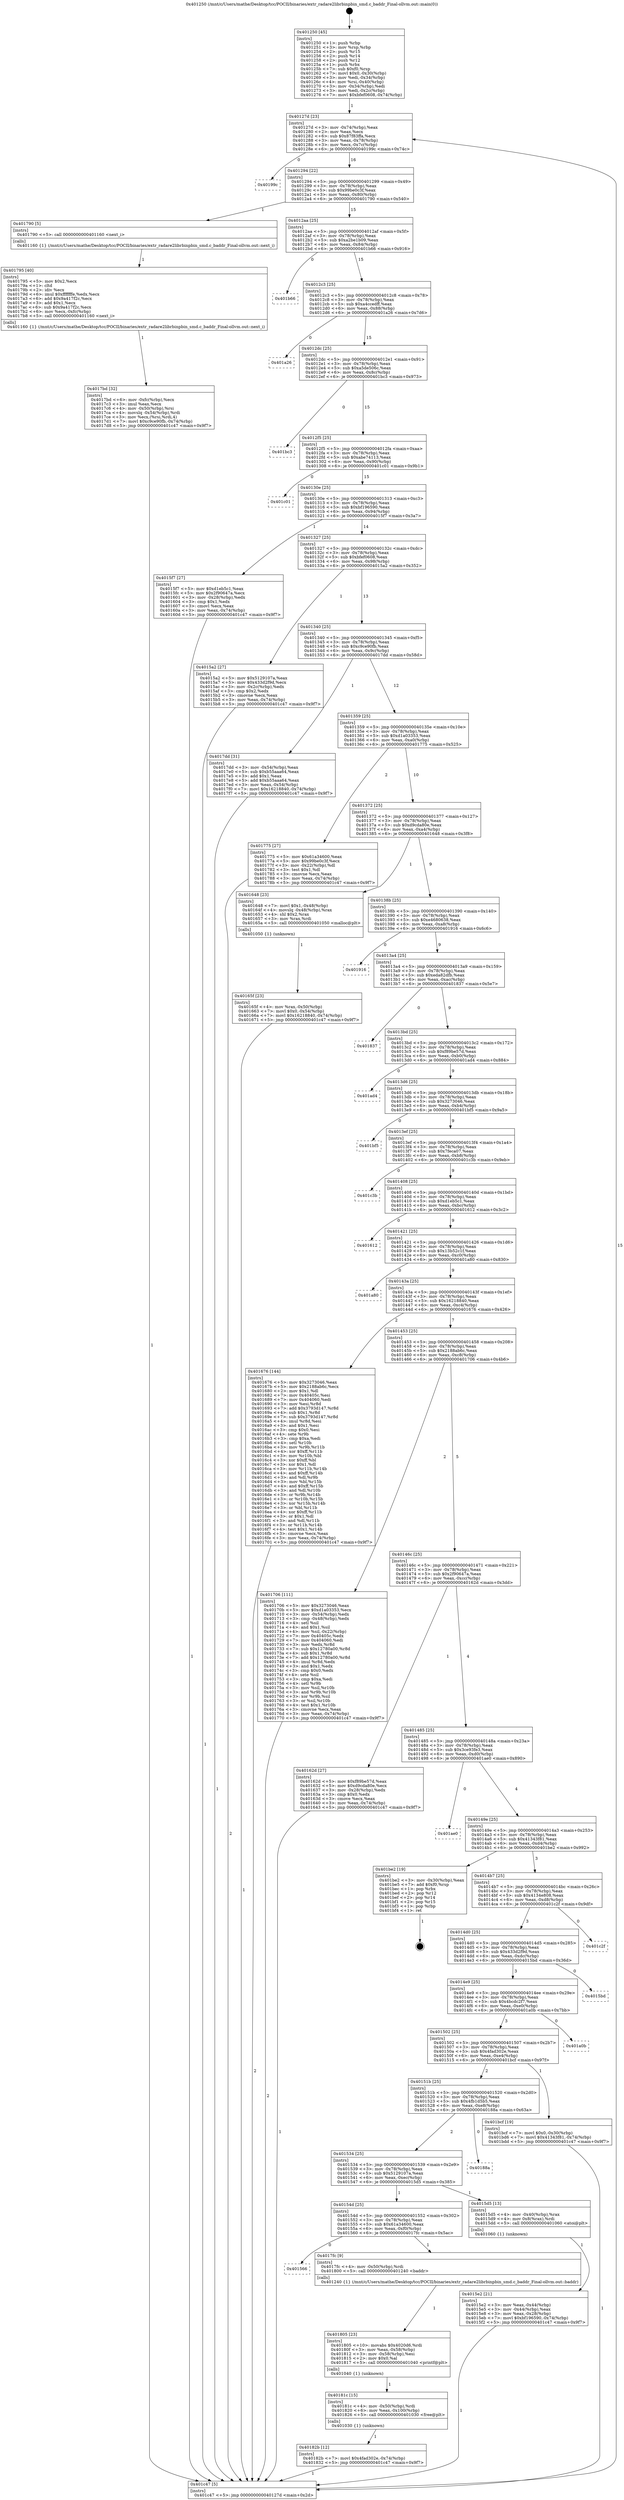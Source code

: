 digraph "0x401250" {
  label = "0x401250 (/mnt/c/Users/mathe/Desktop/tcc/POCII/binaries/extr_radare2librbinpbin_smd.c_baddr_Final-ollvm.out::main(0))"
  labelloc = "t"
  node[shape=record]

  Entry [label="",width=0.3,height=0.3,shape=circle,fillcolor=black,style=filled]
  "0x40127d" [label="{
     0x40127d [23]\l
     | [instrs]\l
     &nbsp;&nbsp;0x40127d \<+3\>: mov -0x74(%rbp),%eax\l
     &nbsp;&nbsp;0x401280 \<+2\>: mov %eax,%ecx\l
     &nbsp;&nbsp;0x401282 \<+6\>: sub $0x87f83ffa,%ecx\l
     &nbsp;&nbsp;0x401288 \<+3\>: mov %eax,-0x78(%rbp)\l
     &nbsp;&nbsp;0x40128b \<+3\>: mov %ecx,-0x7c(%rbp)\l
     &nbsp;&nbsp;0x40128e \<+6\>: je 000000000040199c \<main+0x74c\>\l
  }"]
  "0x40199c" [label="{
     0x40199c\l
  }", style=dashed]
  "0x401294" [label="{
     0x401294 [22]\l
     | [instrs]\l
     &nbsp;&nbsp;0x401294 \<+5\>: jmp 0000000000401299 \<main+0x49\>\l
     &nbsp;&nbsp;0x401299 \<+3\>: mov -0x78(%rbp),%eax\l
     &nbsp;&nbsp;0x40129c \<+5\>: sub $0x99be0c3f,%eax\l
     &nbsp;&nbsp;0x4012a1 \<+3\>: mov %eax,-0x80(%rbp)\l
     &nbsp;&nbsp;0x4012a4 \<+6\>: je 0000000000401790 \<main+0x540\>\l
  }"]
  Exit [label="",width=0.3,height=0.3,shape=circle,fillcolor=black,style=filled,peripheries=2]
  "0x401790" [label="{
     0x401790 [5]\l
     | [instrs]\l
     &nbsp;&nbsp;0x401790 \<+5\>: call 0000000000401160 \<next_i\>\l
     | [calls]\l
     &nbsp;&nbsp;0x401160 \{1\} (/mnt/c/Users/mathe/Desktop/tcc/POCII/binaries/extr_radare2librbinpbin_smd.c_baddr_Final-ollvm.out::next_i)\l
  }"]
  "0x4012aa" [label="{
     0x4012aa [25]\l
     | [instrs]\l
     &nbsp;&nbsp;0x4012aa \<+5\>: jmp 00000000004012af \<main+0x5f\>\l
     &nbsp;&nbsp;0x4012af \<+3\>: mov -0x78(%rbp),%eax\l
     &nbsp;&nbsp;0x4012b2 \<+5\>: sub $0xa2be1b09,%eax\l
     &nbsp;&nbsp;0x4012b7 \<+6\>: mov %eax,-0x84(%rbp)\l
     &nbsp;&nbsp;0x4012bd \<+6\>: je 0000000000401b66 \<main+0x916\>\l
  }"]
  "0x40182b" [label="{
     0x40182b [12]\l
     | [instrs]\l
     &nbsp;&nbsp;0x40182b \<+7\>: movl $0x4fad302e,-0x74(%rbp)\l
     &nbsp;&nbsp;0x401832 \<+5\>: jmp 0000000000401c47 \<main+0x9f7\>\l
  }"]
  "0x401b66" [label="{
     0x401b66\l
  }", style=dashed]
  "0x4012c3" [label="{
     0x4012c3 [25]\l
     | [instrs]\l
     &nbsp;&nbsp;0x4012c3 \<+5\>: jmp 00000000004012c8 \<main+0x78\>\l
     &nbsp;&nbsp;0x4012c8 \<+3\>: mov -0x78(%rbp),%eax\l
     &nbsp;&nbsp;0x4012cb \<+5\>: sub $0xa4ccedff,%eax\l
     &nbsp;&nbsp;0x4012d0 \<+6\>: mov %eax,-0x88(%rbp)\l
     &nbsp;&nbsp;0x4012d6 \<+6\>: je 0000000000401a26 \<main+0x7d6\>\l
  }"]
  "0x40181c" [label="{
     0x40181c [15]\l
     | [instrs]\l
     &nbsp;&nbsp;0x40181c \<+4\>: mov -0x50(%rbp),%rdi\l
     &nbsp;&nbsp;0x401820 \<+6\>: mov %eax,-0x100(%rbp)\l
     &nbsp;&nbsp;0x401826 \<+5\>: call 0000000000401030 \<free@plt\>\l
     | [calls]\l
     &nbsp;&nbsp;0x401030 \{1\} (unknown)\l
  }"]
  "0x401a26" [label="{
     0x401a26\l
  }", style=dashed]
  "0x4012dc" [label="{
     0x4012dc [25]\l
     | [instrs]\l
     &nbsp;&nbsp;0x4012dc \<+5\>: jmp 00000000004012e1 \<main+0x91\>\l
     &nbsp;&nbsp;0x4012e1 \<+3\>: mov -0x78(%rbp),%eax\l
     &nbsp;&nbsp;0x4012e4 \<+5\>: sub $0xa5de506c,%eax\l
     &nbsp;&nbsp;0x4012e9 \<+6\>: mov %eax,-0x8c(%rbp)\l
     &nbsp;&nbsp;0x4012ef \<+6\>: je 0000000000401bc3 \<main+0x973\>\l
  }"]
  "0x401805" [label="{
     0x401805 [23]\l
     | [instrs]\l
     &nbsp;&nbsp;0x401805 \<+10\>: movabs $0x4020d6,%rdi\l
     &nbsp;&nbsp;0x40180f \<+3\>: mov %eax,-0x58(%rbp)\l
     &nbsp;&nbsp;0x401812 \<+3\>: mov -0x58(%rbp),%esi\l
     &nbsp;&nbsp;0x401815 \<+2\>: mov $0x0,%al\l
     &nbsp;&nbsp;0x401817 \<+5\>: call 0000000000401040 \<printf@plt\>\l
     | [calls]\l
     &nbsp;&nbsp;0x401040 \{1\} (unknown)\l
  }"]
  "0x401bc3" [label="{
     0x401bc3\l
  }", style=dashed]
  "0x4012f5" [label="{
     0x4012f5 [25]\l
     | [instrs]\l
     &nbsp;&nbsp;0x4012f5 \<+5\>: jmp 00000000004012fa \<main+0xaa\>\l
     &nbsp;&nbsp;0x4012fa \<+3\>: mov -0x78(%rbp),%eax\l
     &nbsp;&nbsp;0x4012fd \<+5\>: sub $0xabe74113,%eax\l
     &nbsp;&nbsp;0x401302 \<+6\>: mov %eax,-0x90(%rbp)\l
     &nbsp;&nbsp;0x401308 \<+6\>: je 0000000000401c01 \<main+0x9b1\>\l
  }"]
  "0x401566" [label="{
     0x401566\l
  }", style=dashed]
  "0x401c01" [label="{
     0x401c01\l
  }", style=dashed]
  "0x40130e" [label="{
     0x40130e [25]\l
     | [instrs]\l
     &nbsp;&nbsp;0x40130e \<+5\>: jmp 0000000000401313 \<main+0xc3\>\l
     &nbsp;&nbsp;0x401313 \<+3\>: mov -0x78(%rbp),%eax\l
     &nbsp;&nbsp;0x401316 \<+5\>: sub $0xbf196590,%eax\l
     &nbsp;&nbsp;0x40131b \<+6\>: mov %eax,-0x94(%rbp)\l
     &nbsp;&nbsp;0x401321 \<+6\>: je 00000000004015f7 \<main+0x3a7\>\l
  }"]
  "0x4017fc" [label="{
     0x4017fc [9]\l
     | [instrs]\l
     &nbsp;&nbsp;0x4017fc \<+4\>: mov -0x50(%rbp),%rdi\l
     &nbsp;&nbsp;0x401800 \<+5\>: call 0000000000401240 \<baddr\>\l
     | [calls]\l
     &nbsp;&nbsp;0x401240 \{1\} (/mnt/c/Users/mathe/Desktop/tcc/POCII/binaries/extr_radare2librbinpbin_smd.c_baddr_Final-ollvm.out::baddr)\l
  }"]
  "0x4015f7" [label="{
     0x4015f7 [27]\l
     | [instrs]\l
     &nbsp;&nbsp;0x4015f7 \<+5\>: mov $0xd1eb5c1,%eax\l
     &nbsp;&nbsp;0x4015fc \<+5\>: mov $0x2f90647a,%ecx\l
     &nbsp;&nbsp;0x401601 \<+3\>: mov -0x28(%rbp),%edx\l
     &nbsp;&nbsp;0x401604 \<+3\>: cmp $0x1,%edx\l
     &nbsp;&nbsp;0x401607 \<+3\>: cmovl %ecx,%eax\l
     &nbsp;&nbsp;0x40160a \<+3\>: mov %eax,-0x74(%rbp)\l
     &nbsp;&nbsp;0x40160d \<+5\>: jmp 0000000000401c47 \<main+0x9f7\>\l
  }"]
  "0x401327" [label="{
     0x401327 [25]\l
     | [instrs]\l
     &nbsp;&nbsp;0x401327 \<+5\>: jmp 000000000040132c \<main+0xdc\>\l
     &nbsp;&nbsp;0x40132c \<+3\>: mov -0x78(%rbp),%eax\l
     &nbsp;&nbsp;0x40132f \<+5\>: sub $0xbfef0608,%eax\l
     &nbsp;&nbsp;0x401334 \<+6\>: mov %eax,-0x98(%rbp)\l
     &nbsp;&nbsp;0x40133a \<+6\>: je 00000000004015a2 \<main+0x352\>\l
  }"]
  "0x4017bd" [label="{
     0x4017bd [32]\l
     | [instrs]\l
     &nbsp;&nbsp;0x4017bd \<+6\>: mov -0xfc(%rbp),%ecx\l
     &nbsp;&nbsp;0x4017c3 \<+3\>: imul %eax,%ecx\l
     &nbsp;&nbsp;0x4017c6 \<+4\>: mov -0x50(%rbp),%rsi\l
     &nbsp;&nbsp;0x4017ca \<+4\>: movslq -0x54(%rbp),%rdi\l
     &nbsp;&nbsp;0x4017ce \<+3\>: mov %ecx,(%rsi,%rdi,4)\l
     &nbsp;&nbsp;0x4017d1 \<+7\>: movl $0xc9ce90fb,-0x74(%rbp)\l
     &nbsp;&nbsp;0x4017d8 \<+5\>: jmp 0000000000401c47 \<main+0x9f7\>\l
  }"]
  "0x4015a2" [label="{
     0x4015a2 [27]\l
     | [instrs]\l
     &nbsp;&nbsp;0x4015a2 \<+5\>: mov $0x5129107a,%eax\l
     &nbsp;&nbsp;0x4015a7 \<+5\>: mov $0x433d2f9d,%ecx\l
     &nbsp;&nbsp;0x4015ac \<+3\>: mov -0x2c(%rbp),%edx\l
     &nbsp;&nbsp;0x4015af \<+3\>: cmp $0x2,%edx\l
     &nbsp;&nbsp;0x4015b2 \<+3\>: cmovne %ecx,%eax\l
     &nbsp;&nbsp;0x4015b5 \<+3\>: mov %eax,-0x74(%rbp)\l
     &nbsp;&nbsp;0x4015b8 \<+5\>: jmp 0000000000401c47 \<main+0x9f7\>\l
  }"]
  "0x401340" [label="{
     0x401340 [25]\l
     | [instrs]\l
     &nbsp;&nbsp;0x401340 \<+5\>: jmp 0000000000401345 \<main+0xf5\>\l
     &nbsp;&nbsp;0x401345 \<+3\>: mov -0x78(%rbp),%eax\l
     &nbsp;&nbsp;0x401348 \<+5\>: sub $0xc9ce90fb,%eax\l
     &nbsp;&nbsp;0x40134d \<+6\>: mov %eax,-0x9c(%rbp)\l
     &nbsp;&nbsp;0x401353 \<+6\>: je 00000000004017dd \<main+0x58d\>\l
  }"]
  "0x401c47" [label="{
     0x401c47 [5]\l
     | [instrs]\l
     &nbsp;&nbsp;0x401c47 \<+5\>: jmp 000000000040127d \<main+0x2d\>\l
  }"]
  "0x401250" [label="{
     0x401250 [45]\l
     | [instrs]\l
     &nbsp;&nbsp;0x401250 \<+1\>: push %rbp\l
     &nbsp;&nbsp;0x401251 \<+3\>: mov %rsp,%rbp\l
     &nbsp;&nbsp;0x401254 \<+2\>: push %r15\l
     &nbsp;&nbsp;0x401256 \<+2\>: push %r14\l
     &nbsp;&nbsp;0x401258 \<+2\>: push %r12\l
     &nbsp;&nbsp;0x40125a \<+1\>: push %rbx\l
     &nbsp;&nbsp;0x40125b \<+7\>: sub $0xf0,%rsp\l
     &nbsp;&nbsp;0x401262 \<+7\>: movl $0x0,-0x30(%rbp)\l
     &nbsp;&nbsp;0x401269 \<+3\>: mov %edi,-0x34(%rbp)\l
     &nbsp;&nbsp;0x40126c \<+4\>: mov %rsi,-0x40(%rbp)\l
     &nbsp;&nbsp;0x401270 \<+3\>: mov -0x34(%rbp),%edi\l
     &nbsp;&nbsp;0x401273 \<+3\>: mov %edi,-0x2c(%rbp)\l
     &nbsp;&nbsp;0x401276 \<+7\>: movl $0xbfef0608,-0x74(%rbp)\l
  }"]
  "0x401795" [label="{
     0x401795 [40]\l
     | [instrs]\l
     &nbsp;&nbsp;0x401795 \<+5\>: mov $0x2,%ecx\l
     &nbsp;&nbsp;0x40179a \<+1\>: cltd\l
     &nbsp;&nbsp;0x40179b \<+2\>: idiv %ecx\l
     &nbsp;&nbsp;0x40179d \<+6\>: imul $0xfffffffe,%edx,%ecx\l
     &nbsp;&nbsp;0x4017a3 \<+6\>: add $0x9a417f2c,%ecx\l
     &nbsp;&nbsp;0x4017a9 \<+3\>: add $0x1,%ecx\l
     &nbsp;&nbsp;0x4017ac \<+6\>: sub $0x9a417f2c,%ecx\l
     &nbsp;&nbsp;0x4017b2 \<+6\>: mov %ecx,-0xfc(%rbp)\l
     &nbsp;&nbsp;0x4017b8 \<+5\>: call 0000000000401160 \<next_i\>\l
     | [calls]\l
     &nbsp;&nbsp;0x401160 \{1\} (/mnt/c/Users/mathe/Desktop/tcc/POCII/binaries/extr_radare2librbinpbin_smd.c_baddr_Final-ollvm.out::next_i)\l
  }"]
  "0x4017dd" [label="{
     0x4017dd [31]\l
     | [instrs]\l
     &nbsp;&nbsp;0x4017dd \<+3\>: mov -0x54(%rbp),%eax\l
     &nbsp;&nbsp;0x4017e0 \<+5\>: sub $0xb55aaa64,%eax\l
     &nbsp;&nbsp;0x4017e5 \<+3\>: add $0x1,%eax\l
     &nbsp;&nbsp;0x4017e8 \<+5\>: add $0xb55aaa64,%eax\l
     &nbsp;&nbsp;0x4017ed \<+3\>: mov %eax,-0x54(%rbp)\l
     &nbsp;&nbsp;0x4017f0 \<+7\>: movl $0x16218840,-0x74(%rbp)\l
     &nbsp;&nbsp;0x4017f7 \<+5\>: jmp 0000000000401c47 \<main+0x9f7\>\l
  }"]
  "0x401359" [label="{
     0x401359 [25]\l
     | [instrs]\l
     &nbsp;&nbsp;0x401359 \<+5\>: jmp 000000000040135e \<main+0x10e\>\l
     &nbsp;&nbsp;0x40135e \<+3\>: mov -0x78(%rbp),%eax\l
     &nbsp;&nbsp;0x401361 \<+5\>: sub $0xd1a03353,%eax\l
     &nbsp;&nbsp;0x401366 \<+6\>: mov %eax,-0xa0(%rbp)\l
     &nbsp;&nbsp;0x40136c \<+6\>: je 0000000000401775 \<main+0x525\>\l
  }"]
  "0x40165f" [label="{
     0x40165f [23]\l
     | [instrs]\l
     &nbsp;&nbsp;0x40165f \<+4\>: mov %rax,-0x50(%rbp)\l
     &nbsp;&nbsp;0x401663 \<+7\>: movl $0x0,-0x54(%rbp)\l
     &nbsp;&nbsp;0x40166a \<+7\>: movl $0x16218840,-0x74(%rbp)\l
     &nbsp;&nbsp;0x401671 \<+5\>: jmp 0000000000401c47 \<main+0x9f7\>\l
  }"]
  "0x401775" [label="{
     0x401775 [27]\l
     | [instrs]\l
     &nbsp;&nbsp;0x401775 \<+5\>: mov $0x61a34600,%eax\l
     &nbsp;&nbsp;0x40177a \<+5\>: mov $0x99be0c3f,%ecx\l
     &nbsp;&nbsp;0x40177f \<+3\>: mov -0x22(%rbp),%dl\l
     &nbsp;&nbsp;0x401782 \<+3\>: test $0x1,%dl\l
     &nbsp;&nbsp;0x401785 \<+3\>: cmovne %ecx,%eax\l
     &nbsp;&nbsp;0x401788 \<+3\>: mov %eax,-0x74(%rbp)\l
     &nbsp;&nbsp;0x40178b \<+5\>: jmp 0000000000401c47 \<main+0x9f7\>\l
  }"]
  "0x401372" [label="{
     0x401372 [25]\l
     | [instrs]\l
     &nbsp;&nbsp;0x401372 \<+5\>: jmp 0000000000401377 \<main+0x127\>\l
     &nbsp;&nbsp;0x401377 \<+3\>: mov -0x78(%rbp),%eax\l
     &nbsp;&nbsp;0x40137a \<+5\>: sub $0xd9cda80e,%eax\l
     &nbsp;&nbsp;0x40137f \<+6\>: mov %eax,-0xa4(%rbp)\l
     &nbsp;&nbsp;0x401385 \<+6\>: je 0000000000401648 \<main+0x3f8\>\l
  }"]
  "0x4015e2" [label="{
     0x4015e2 [21]\l
     | [instrs]\l
     &nbsp;&nbsp;0x4015e2 \<+3\>: mov %eax,-0x44(%rbp)\l
     &nbsp;&nbsp;0x4015e5 \<+3\>: mov -0x44(%rbp),%eax\l
     &nbsp;&nbsp;0x4015e8 \<+3\>: mov %eax,-0x28(%rbp)\l
     &nbsp;&nbsp;0x4015eb \<+7\>: movl $0xbf196590,-0x74(%rbp)\l
     &nbsp;&nbsp;0x4015f2 \<+5\>: jmp 0000000000401c47 \<main+0x9f7\>\l
  }"]
  "0x401648" [label="{
     0x401648 [23]\l
     | [instrs]\l
     &nbsp;&nbsp;0x401648 \<+7\>: movl $0x1,-0x48(%rbp)\l
     &nbsp;&nbsp;0x40164f \<+4\>: movslq -0x48(%rbp),%rax\l
     &nbsp;&nbsp;0x401653 \<+4\>: shl $0x2,%rax\l
     &nbsp;&nbsp;0x401657 \<+3\>: mov %rax,%rdi\l
     &nbsp;&nbsp;0x40165a \<+5\>: call 0000000000401050 \<malloc@plt\>\l
     | [calls]\l
     &nbsp;&nbsp;0x401050 \{1\} (unknown)\l
  }"]
  "0x40138b" [label="{
     0x40138b [25]\l
     | [instrs]\l
     &nbsp;&nbsp;0x40138b \<+5\>: jmp 0000000000401390 \<main+0x140\>\l
     &nbsp;&nbsp;0x401390 \<+3\>: mov -0x78(%rbp),%eax\l
     &nbsp;&nbsp;0x401393 \<+5\>: sub $0xe4680638,%eax\l
     &nbsp;&nbsp;0x401398 \<+6\>: mov %eax,-0xa8(%rbp)\l
     &nbsp;&nbsp;0x40139e \<+6\>: je 0000000000401916 \<main+0x6c6\>\l
  }"]
  "0x40154d" [label="{
     0x40154d [25]\l
     | [instrs]\l
     &nbsp;&nbsp;0x40154d \<+5\>: jmp 0000000000401552 \<main+0x302\>\l
     &nbsp;&nbsp;0x401552 \<+3\>: mov -0x78(%rbp),%eax\l
     &nbsp;&nbsp;0x401555 \<+5\>: sub $0x61a34600,%eax\l
     &nbsp;&nbsp;0x40155a \<+6\>: mov %eax,-0xf0(%rbp)\l
     &nbsp;&nbsp;0x401560 \<+6\>: je 00000000004017fc \<main+0x5ac\>\l
  }"]
  "0x401916" [label="{
     0x401916\l
  }", style=dashed]
  "0x4013a4" [label="{
     0x4013a4 [25]\l
     | [instrs]\l
     &nbsp;&nbsp;0x4013a4 \<+5\>: jmp 00000000004013a9 \<main+0x159\>\l
     &nbsp;&nbsp;0x4013a9 \<+3\>: mov -0x78(%rbp),%eax\l
     &nbsp;&nbsp;0x4013ac \<+5\>: sub $0xeda82dfb,%eax\l
     &nbsp;&nbsp;0x4013b1 \<+6\>: mov %eax,-0xac(%rbp)\l
     &nbsp;&nbsp;0x4013b7 \<+6\>: je 0000000000401837 \<main+0x5e7\>\l
  }"]
  "0x4015d5" [label="{
     0x4015d5 [13]\l
     | [instrs]\l
     &nbsp;&nbsp;0x4015d5 \<+4\>: mov -0x40(%rbp),%rax\l
     &nbsp;&nbsp;0x4015d9 \<+4\>: mov 0x8(%rax),%rdi\l
     &nbsp;&nbsp;0x4015dd \<+5\>: call 0000000000401060 \<atoi@plt\>\l
     | [calls]\l
     &nbsp;&nbsp;0x401060 \{1\} (unknown)\l
  }"]
  "0x401837" [label="{
     0x401837\l
  }", style=dashed]
  "0x4013bd" [label="{
     0x4013bd [25]\l
     | [instrs]\l
     &nbsp;&nbsp;0x4013bd \<+5\>: jmp 00000000004013c2 \<main+0x172\>\l
     &nbsp;&nbsp;0x4013c2 \<+3\>: mov -0x78(%rbp),%eax\l
     &nbsp;&nbsp;0x4013c5 \<+5\>: sub $0xf89be57d,%eax\l
     &nbsp;&nbsp;0x4013ca \<+6\>: mov %eax,-0xb0(%rbp)\l
     &nbsp;&nbsp;0x4013d0 \<+6\>: je 0000000000401ad4 \<main+0x884\>\l
  }"]
  "0x401534" [label="{
     0x401534 [25]\l
     | [instrs]\l
     &nbsp;&nbsp;0x401534 \<+5\>: jmp 0000000000401539 \<main+0x2e9\>\l
     &nbsp;&nbsp;0x401539 \<+3\>: mov -0x78(%rbp),%eax\l
     &nbsp;&nbsp;0x40153c \<+5\>: sub $0x5129107a,%eax\l
     &nbsp;&nbsp;0x401541 \<+6\>: mov %eax,-0xec(%rbp)\l
     &nbsp;&nbsp;0x401547 \<+6\>: je 00000000004015d5 \<main+0x385\>\l
  }"]
  "0x401ad4" [label="{
     0x401ad4\l
  }", style=dashed]
  "0x4013d6" [label="{
     0x4013d6 [25]\l
     | [instrs]\l
     &nbsp;&nbsp;0x4013d6 \<+5\>: jmp 00000000004013db \<main+0x18b\>\l
     &nbsp;&nbsp;0x4013db \<+3\>: mov -0x78(%rbp),%eax\l
     &nbsp;&nbsp;0x4013de \<+5\>: sub $0x3273046,%eax\l
     &nbsp;&nbsp;0x4013e3 \<+6\>: mov %eax,-0xb4(%rbp)\l
     &nbsp;&nbsp;0x4013e9 \<+6\>: je 0000000000401bf5 \<main+0x9a5\>\l
  }"]
  "0x40188a" [label="{
     0x40188a\l
  }", style=dashed]
  "0x401bf5" [label="{
     0x401bf5\l
  }", style=dashed]
  "0x4013ef" [label="{
     0x4013ef [25]\l
     | [instrs]\l
     &nbsp;&nbsp;0x4013ef \<+5\>: jmp 00000000004013f4 \<main+0x1a4\>\l
     &nbsp;&nbsp;0x4013f4 \<+3\>: mov -0x78(%rbp),%eax\l
     &nbsp;&nbsp;0x4013f7 \<+5\>: sub $0x7feca07,%eax\l
     &nbsp;&nbsp;0x4013fc \<+6\>: mov %eax,-0xb8(%rbp)\l
     &nbsp;&nbsp;0x401402 \<+6\>: je 0000000000401c3b \<main+0x9eb\>\l
  }"]
  "0x40151b" [label="{
     0x40151b [25]\l
     | [instrs]\l
     &nbsp;&nbsp;0x40151b \<+5\>: jmp 0000000000401520 \<main+0x2d0\>\l
     &nbsp;&nbsp;0x401520 \<+3\>: mov -0x78(%rbp),%eax\l
     &nbsp;&nbsp;0x401523 \<+5\>: sub $0x4fb1d5b5,%eax\l
     &nbsp;&nbsp;0x401528 \<+6\>: mov %eax,-0xe8(%rbp)\l
     &nbsp;&nbsp;0x40152e \<+6\>: je 000000000040188a \<main+0x63a\>\l
  }"]
  "0x401c3b" [label="{
     0x401c3b\l
  }", style=dashed]
  "0x401408" [label="{
     0x401408 [25]\l
     | [instrs]\l
     &nbsp;&nbsp;0x401408 \<+5\>: jmp 000000000040140d \<main+0x1bd\>\l
     &nbsp;&nbsp;0x40140d \<+3\>: mov -0x78(%rbp),%eax\l
     &nbsp;&nbsp;0x401410 \<+5\>: sub $0xd1eb5c1,%eax\l
     &nbsp;&nbsp;0x401415 \<+6\>: mov %eax,-0xbc(%rbp)\l
     &nbsp;&nbsp;0x40141b \<+6\>: je 0000000000401612 \<main+0x3c2\>\l
  }"]
  "0x401bcf" [label="{
     0x401bcf [19]\l
     | [instrs]\l
     &nbsp;&nbsp;0x401bcf \<+7\>: movl $0x0,-0x30(%rbp)\l
     &nbsp;&nbsp;0x401bd6 \<+7\>: movl $0x41343f81,-0x74(%rbp)\l
     &nbsp;&nbsp;0x401bdd \<+5\>: jmp 0000000000401c47 \<main+0x9f7\>\l
  }"]
  "0x401612" [label="{
     0x401612\l
  }", style=dashed]
  "0x401421" [label="{
     0x401421 [25]\l
     | [instrs]\l
     &nbsp;&nbsp;0x401421 \<+5\>: jmp 0000000000401426 \<main+0x1d6\>\l
     &nbsp;&nbsp;0x401426 \<+3\>: mov -0x78(%rbp),%eax\l
     &nbsp;&nbsp;0x401429 \<+5\>: sub $0x13b52c1f,%eax\l
     &nbsp;&nbsp;0x40142e \<+6\>: mov %eax,-0xc0(%rbp)\l
     &nbsp;&nbsp;0x401434 \<+6\>: je 0000000000401a80 \<main+0x830\>\l
  }"]
  "0x401502" [label="{
     0x401502 [25]\l
     | [instrs]\l
     &nbsp;&nbsp;0x401502 \<+5\>: jmp 0000000000401507 \<main+0x2b7\>\l
     &nbsp;&nbsp;0x401507 \<+3\>: mov -0x78(%rbp),%eax\l
     &nbsp;&nbsp;0x40150a \<+5\>: sub $0x4fad302e,%eax\l
     &nbsp;&nbsp;0x40150f \<+6\>: mov %eax,-0xe4(%rbp)\l
     &nbsp;&nbsp;0x401515 \<+6\>: je 0000000000401bcf \<main+0x97f\>\l
  }"]
  "0x401a80" [label="{
     0x401a80\l
  }", style=dashed]
  "0x40143a" [label="{
     0x40143a [25]\l
     | [instrs]\l
     &nbsp;&nbsp;0x40143a \<+5\>: jmp 000000000040143f \<main+0x1ef\>\l
     &nbsp;&nbsp;0x40143f \<+3\>: mov -0x78(%rbp),%eax\l
     &nbsp;&nbsp;0x401442 \<+5\>: sub $0x16218840,%eax\l
     &nbsp;&nbsp;0x401447 \<+6\>: mov %eax,-0xc4(%rbp)\l
     &nbsp;&nbsp;0x40144d \<+6\>: je 0000000000401676 \<main+0x426\>\l
  }"]
  "0x401a0b" [label="{
     0x401a0b\l
  }", style=dashed]
  "0x401676" [label="{
     0x401676 [144]\l
     | [instrs]\l
     &nbsp;&nbsp;0x401676 \<+5\>: mov $0x3273046,%eax\l
     &nbsp;&nbsp;0x40167b \<+5\>: mov $0x2188ab6c,%ecx\l
     &nbsp;&nbsp;0x401680 \<+2\>: mov $0x1,%dl\l
     &nbsp;&nbsp;0x401682 \<+7\>: mov 0x40405c,%esi\l
     &nbsp;&nbsp;0x401689 \<+7\>: mov 0x404060,%edi\l
     &nbsp;&nbsp;0x401690 \<+3\>: mov %esi,%r8d\l
     &nbsp;&nbsp;0x401693 \<+7\>: add $0x3793d147,%r8d\l
     &nbsp;&nbsp;0x40169a \<+4\>: sub $0x1,%r8d\l
     &nbsp;&nbsp;0x40169e \<+7\>: sub $0x3793d147,%r8d\l
     &nbsp;&nbsp;0x4016a5 \<+4\>: imul %r8d,%esi\l
     &nbsp;&nbsp;0x4016a9 \<+3\>: and $0x1,%esi\l
     &nbsp;&nbsp;0x4016ac \<+3\>: cmp $0x0,%esi\l
     &nbsp;&nbsp;0x4016af \<+4\>: sete %r9b\l
     &nbsp;&nbsp;0x4016b3 \<+3\>: cmp $0xa,%edi\l
     &nbsp;&nbsp;0x4016b6 \<+4\>: setl %r10b\l
     &nbsp;&nbsp;0x4016ba \<+3\>: mov %r9b,%r11b\l
     &nbsp;&nbsp;0x4016bd \<+4\>: xor $0xff,%r11b\l
     &nbsp;&nbsp;0x4016c1 \<+3\>: mov %r10b,%bl\l
     &nbsp;&nbsp;0x4016c4 \<+3\>: xor $0xff,%bl\l
     &nbsp;&nbsp;0x4016c7 \<+3\>: xor $0x1,%dl\l
     &nbsp;&nbsp;0x4016ca \<+3\>: mov %r11b,%r14b\l
     &nbsp;&nbsp;0x4016cd \<+4\>: and $0xff,%r14b\l
     &nbsp;&nbsp;0x4016d1 \<+3\>: and %dl,%r9b\l
     &nbsp;&nbsp;0x4016d4 \<+3\>: mov %bl,%r15b\l
     &nbsp;&nbsp;0x4016d7 \<+4\>: and $0xff,%r15b\l
     &nbsp;&nbsp;0x4016db \<+3\>: and %dl,%r10b\l
     &nbsp;&nbsp;0x4016de \<+3\>: or %r9b,%r14b\l
     &nbsp;&nbsp;0x4016e1 \<+3\>: or %r10b,%r15b\l
     &nbsp;&nbsp;0x4016e4 \<+3\>: xor %r15b,%r14b\l
     &nbsp;&nbsp;0x4016e7 \<+3\>: or %bl,%r11b\l
     &nbsp;&nbsp;0x4016ea \<+4\>: xor $0xff,%r11b\l
     &nbsp;&nbsp;0x4016ee \<+3\>: or $0x1,%dl\l
     &nbsp;&nbsp;0x4016f1 \<+3\>: and %dl,%r11b\l
     &nbsp;&nbsp;0x4016f4 \<+3\>: or %r11b,%r14b\l
     &nbsp;&nbsp;0x4016f7 \<+4\>: test $0x1,%r14b\l
     &nbsp;&nbsp;0x4016fb \<+3\>: cmovne %ecx,%eax\l
     &nbsp;&nbsp;0x4016fe \<+3\>: mov %eax,-0x74(%rbp)\l
     &nbsp;&nbsp;0x401701 \<+5\>: jmp 0000000000401c47 \<main+0x9f7\>\l
  }"]
  "0x401453" [label="{
     0x401453 [25]\l
     | [instrs]\l
     &nbsp;&nbsp;0x401453 \<+5\>: jmp 0000000000401458 \<main+0x208\>\l
     &nbsp;&nbsp;0x401458 \<+3\>: mov -0x78(%rbp),%eax\l
     &nbsp;&nbsp;0x40145b \<+5\>: sub $0x2188ab6c,%eax\l
     &nbsp;&nbsp;0x401460 \<+6\>: mov %eax,-0xc8(%rbp)\l
     &nbsp;&nbsp;0x401466 \<+6\>: je 0000000000401706 \<main+0x4b6\>\l
  }"]
  "0x4014e9" [label="{
     0x4014e9 [25]\l
     | [instrs]\l
     &nbsp;&nbsp;0x4014e9 \<+5\>: jmp 00000000004014ee \<main+0x29e\>\l
     &nbsp;&nbsp;0x4014ee \<+3\>: mov -0x78(%rbp),%eax\l
     &nbsp;&nbsp;0x4014f1 \<+5\>: sub $0x4bcdc2f7,%eax\l
     &nbsp;&nbsp;0x4014f6 \<+6\>: mov %eax,-0xe0(%rbp)\l
     &nbsp;&nbsp;0x4014fc \<+6\>: je 0000000000401a0b \<main+0x7bb\>\l
  }"]
  "0x401706" [label="{
     0x401706 [111]\l
     | [instrs]\l
     &nbsp;&nbsp;0x401706 \<+5\>: mov $0x3273046,%eax\l
     &nbsp;&nbsp;0x40170b \<+5\>: mov $0xd1a03353,%ecx\l
     &nbsp;&nbsp;0x401710 \<+3\>: mov -0x54(%rbp),%edx\l
     &nbsp;&nbsp;0x401713 \<+3\>: cmp -0x48(%rbp),%edx\l
     &nbsp;&nbsp;0x401716 \<+4\>: setl %sil\l
     &nbsp;&nbsp;0x40171a \<+4\>: and $0x1,%sil\l
     &nbsp;&nbsp;0x40171e \<+4\>: mov %sil,-0x22(%rbp)\l
     &nbsp;&nbsp;0x401722 \<+7\>: mov 0x40405c,%edx\l
     &nbsp;&nbsp;0x401729 \<+7\>: mov 0x404060,%edi\l
     &nbsp;&nbsp;0x401730 \<+3\>: mov %edx,%r8d\l
     &nbsp;&nbsp;0x401733 \<+7\>: sub $0x12780a00,%r8d\l
     &nbsp;&nbsp;0x40173a \<+4\>: sub $0x1,%r8d\l
     &nbsp;&nbsp;0x40173e \<+7\>: add $0x12780a00,%r8d\l
     &nbsp;&nbsp;0x401745 \<+4\>: imul %r8d,%edx\l
     &nbsp;&nbsp;0x401749 \<+3\>: and $0x1,%edx\l
     &nbsp;&nbsp;0x40174c \<+3\>: cmp $0x0,%edx\l
     &nbsp;&nbsp;0x40174f \<+4\>: sete %sil\l
     &nbsp;&nbsp;0x401753 \<+3\>: cmp $0xa,%edi\l
     &nbsp;&nbsp;0x401756 \<+4\>: setl %r9b\l
     &nbsp;&nbsp;0x40175a \<+3\>: mov %sil,%r10b\l
     &nbsp;&nbsp;0x40175d \<+3\>: and %r9b,%r10b\l
     &nbsp;&nbsp;0x401760 \<+3\>: xor %r9b,%sil\l
     &nbsp;&nbsp;0x401763 \<+3\>: or %sil,%r10b\l
     &nbsp;&nbsp;0x401766 \<+4\>: test $0x1,%r10b\l
     &nbsp;&nbsp;0x40176a \<+3\>: cmovne %ecx,%eax\l
     &nbsp;&nbsp;0x40176d \<+3\>: mov %eax,-0x74(%rbp)\l
     &nbsp;&nbsp;0x401770 \<+5\>: jmp 0000000000401c47 \<main+0x9f7\>\l
  }"]
  "0x40146c" [label="{
     0x40146c [25]\l
     | [instrs]\l
     &nbsp;&nbsp;0x40146c \<+5\>: jmp 0000000000401471 \<main+0x221\>\l
     &nbsp;&nbsp;0x401471 \<+3\>: mov -0x78(%rbp),%eax\l
     &nbsp;&nbsp;0x401474 \<+5\>: sub $0x2f90647a,%eax\l
     &nbsp;&nbsp;0x401479 \<+6\>: mov %eax,-0xcc(%rbp)\l
     &nbsp;&nbsp;0x40147f \<+6\>: je 000000000040162d \<main+0x3dd\>\l
  }"]
  "0x4015bd" [label="{
     0x4015bd\l
  }", style=dashed]
  "0x40162d" [label="{
     0x40162d [27]\l
     | [instrs]\l
     &nbsp;&nbsp;0x40162d \<+5\>: mov $0xf89be57d,%eax\l
     &nbsp;&nbsp;0x401632 \<+5\>: mov $0xd9cda80e,%ecx\l
     &nbsp;&nbsp;0x401637 \<+3\>: mov -0x28(%rbp),%edx\l
     &nbsp;&nbsp;0x40163a \<+3\>: cmp $0x0,%edx\l
     &nbsp;&nbsp;0x40163d \<+3\>: cmove %ecx,%eax\l
     &nbsp;&nbsp;0x401640 \<+3\>: mov %eax,-0x74(%rbp)\l
     &nbsp;&nbsp;0x401643 \<+5\>: jmp 0000000000401c47 \<main+0x9f7\>\l
  }"]
  "0x401485" [label="{
     0x401485 [25]\l
     | [instrs]\l
     &nbsp;&nbsp;0x401485 \<+5\>: jmp 000000000040148a \<main+0x23a\>\l
     &nbsp;&nbsp;0x40148a \<+3\>: mov -0x78(%rbp),%eax\l
     &nbsp;&nbsp;0x40148d \<+5\>: sub $0x3ce93fe3,%eax\l
     &nbsp;&nbsp;0x401492 \<+6\>: mov %eax,-0xd0(%rbp)\l
     &nbsp;&nbsp;0x401498 \<+6\>: je 0000000000401ae0 \<main+0x890\>\l
  }"]
  "0x4014d0" [label="{
     0x4014d0 [25]\l
     | [instrs]\l
     &nbsp;&nbsp;0x4014d0 \<+5\>: jmp 00000000004014d5 \<main+0x285\>\l
     &nbsp;&nbsp;0x4014d5 \<+3\>: mov -0x78(%rbp),%eax\l
     &nbsp;&nbsp;0x4014d8 \<+5\>: sub $0x433d2f9d,%eax\l
     &nbsp;&nbsp;0x4014dd \<+6\>: mov %eax,-0xdc(%rbp)\l
     &nbsp;&nbsp;0x4014e3 \<+6\>: je 00000000004015bd \<main+0x36d\>\l
  }"]
  "0x401ae0" [label="{
     0x401ae0\l
  }", style=dashed]
  "0x40149e" [label="{
     0x40149e [25]\l
     | [instrs]\l
     &nbsp;&nbsp;0x40149e \<+5\>: jmp 00000000004014a3 \<main+0x253\>\l
     &nbsp;&nbsp;0x4014a3 \<+3\>: mov -0x78(%rbp),%eax\l
     &nbsp;&nbsp;0x4014a6 \<+5\>: sub $0x41343f81,%eax\l
     &nbsp;&nbsp;0x4014ab \<+6\>: mov %eax,-0xd4(%rbp)\l
     &nbsp;&nbsp;0x4014b1 \<+6\>: je 0000000000401be2 \<main+0x992\>\l
  }"]
  "0x401c2f" [label="{
     0x401c2f\l
  }", style=dashed]
  "0x401be2" [label="{
     0x401be2 [19]\l
     | [instrs]\l
     &nbsp;&nbsp;0x401be2 \<+3\>: mov -0x30(%rbp),%eax\l
     &nbsp;&nbsp;0x401be5 \<+7\>: add $0xf0,%rsp\l
     &nbsp;&nbsp;0x401bec \<+1\>: pop %rbx\l
     &nbsp;&nbsp;0x401bed \<+2\>: pop %r12\l
     &nbsp;&nbsp;0x401bef \<+2\>: pop %r14\l
     &nbsp;&nbsp;0x401bf1 \<+2\>: pop %r15\l
     &nbsp;&nbsp;0x401bf3 \<+1\>: pop %rbp\l
     &nbsp;&nbsp;0x401bf4 \<+1\>: ret\l
  }"]
  "0x4014b7" [label="{
     0x4014b7 [25]\l
     | [instrs]\l
     &nbsp;&nbsp;0x4014b7 \<+5\>: jmp 00000000004014bc \<main+0x26c\>\l
     &nbsp;&nbsp;0x4014bc \<+3\>: mov -0x78(%rbp),%eax\l
     &nbsp;&nbsp;0x4014bf \<+5\>: sub $0x4134e808,%eax\l
     &nbsp;&nbsp;0x4014c4 \<+6\>: mov %eax,-0xd8(%rbp)\l
     &nbsp;&nbsp;0x4014ca \<+6\>: je 0000000000401c2f \<main+0x9df\>\l
  }"]
  Entry -> "0x401250" [label=" 1"]
  "0x40127d" -> "0x40199c" [label=" 0"]
  "0x40127d" -> "0x401294" [label=" 16"]
  "0x401be2" -> Exit [label=" 1"]
  "0x401294" -> "0x401790" [label=" 1"]
  "0x401294" -> "0x4012aa" [label=" 15"]
  "0x401bcf" -> "0x401c47" [label=" 1"]
  "0x4012aa" -> "0x401b66" [label=" 0"]
  "0x4012aa" -> "0x4012c3" [label=" 15"]
  "0x40182b" -> "0x401c47" [label=" 1"]
  "0x4012c3" -> "0x401a26" [label=" 0"]
  "0x4012c3" -> "0x4012dc" [label=" 15"]
  "0x40181c" -> "0x40182b" [label=" 1"]
  "0x4012dc" -> "0x401bc3" [label=" 0"]
  "0x4012dc" -> "0x4012f5" [label=" 15"]
  "0x401805" -> "0x40181c" [label=" 1"]
  "0x4012f5" -> "0x401c01" [label=" 0"]
  "0x4012f5" -> "0x40130e" [label=" 15"]
  "0x4017fc" -> "0x401805" [label=" 1"]
  "0x40130e" -> "0x4015f7" [label=" 1"]
  "0x40130e" -> "0x401327" [label=" 14"]
  "0x40154d" -> "0x401566" [label=" 0"]
  "0x401327" -> "0x4015a2" [label=" 1"]
  "0x401327" -> "0x401340" [label=" 13"]
  "0x4015a2" -> "0x401c47" [label=" 1"]
  "0x401250" -> "0x40127d" [label=" 1"]
  "0x401c47" -> "0x40127d" [label=" 15"]
  "0x40154d" -> "0x4017fc" [label=" 1"]
  "0x401340" -> "0x4017dd" [label=" 1"]
  "0x401340" -> "0x401359" [label=" 12"]
  "0x4017dd" -> "0x401c47" [label=" 1"]
  "0x401359" -> "0x401775" [label=" 2"]
  "0x401359" -> "0x401372" [label=" 10"]
  "0x4017bd" -> "0x401c47" [label=" 1"]
  "0x401372" -> "0x401648" [label=" 1"]
  "0x401372" -> "0x40138b" [label=" 9"]
  "0x401795" -> "0x4017bd" [label=" 1"]
  "0x40138b" -> "0x401916" [label=" 0"]
  "0x40138b" -> "0x4013a4" [label=" 9"]
  "0x401790" -> "0x401795" [label=" 1"]
  "0x4013a4" -> "0x401837" [label=" 0"]
  "0x4013a4" -> "0x4013bd" [label=" 9"]
  "0x401775" -> "0x401c47" [label=" 2"]
  "0x4013bd" -> "0x401ad4" [label=" 0"]
  "0x4013bd" -> "0x4013d6" [label=" 9"]
  "0x401676" -> "0x401c47" [label=" 2"]
  "0x4013d6" -> "0x401bf5" [label=" 0"]
  "0x4013d6" -> "0x4013ef" [label=" 9"]
  "0x40165f" -> "0x401c47" [label=" 1"]
  "0x4013ef" -> "0x401c3b" [label=" 0"]
  "0x4013ef" -> "0x401408" [label=" 9"]
  "0x40162d" -> "0x401c47" [label=" 1"]
  "0x401408" -> "0x401612" [label=" 0"]
  "0x401408" -> "0x401421" [label=" 9"]
  "0x4015f7" -> "0x401c47" [label=" 1"]
  "0x401421" -> "0x401a80" [label=" 0"]
  "0x401421" -> "0x40143a" [label=" 9"]
  "0x4015d5" -> "0x4015e2" [label=" 1"]
  "0x40143a" -> "0x401676" [label=" 2"]
  "0x40143a" -> "0x401453" [label=" 7"]
  "0x401534" -> "0x40154d" [label=" 1"]
  "0x401453" -> "0x401706" [label=" 2"]
  "0x401453" -> "0x40146c" [label=" 5"]
  "0x401706" -> "0x401c47" [label=" 2"]
  "0x40146c" -> "0x40162d" [label=" 1"]
  "0x40146c" -> "0x401485" [label=" 4"]
  "0x40151b" -> "0x401534" [label=" 2"]
  "0x401485" -> "0x401ae0" [label=" 0"]
  "0x401485" -> "0x40149e" [label=" 4"]
  "0x401648" -> "0x40165f" [label=" 1"]
  "0x40149e" -> "0x401be2" [label=" 1"]
  "0x40149e" -> "0x4014b7" [label=" 3"]
  "0x401502" -> "0x40151b" [label=" 2"]
  "0x4014b7" -> "0x401c2f" [label=" 0"]
  "0x4014b7" -> "0x4014d0" [label=" 3"]
  "0x40151b" -> "0x40188a" [label=" 0"]
  "0x4014d0" -> "0x4015bd" [label=" 0"]
  "0x4014d0" -> "0x4014e9" [label=" 3"]
  "0x401534" -> "0x4015d5" [label=" 1"]
  "0x4014e9" -> "0x401a0b" [label=" 0"]
  "0x4014e9" -> "0x401502" [label=" 3"]
  "0x4015e2" -> "0x401c47" [label=" 1"]
  "0x401502" -> "0x401bcf" [label=" 1"]
}
